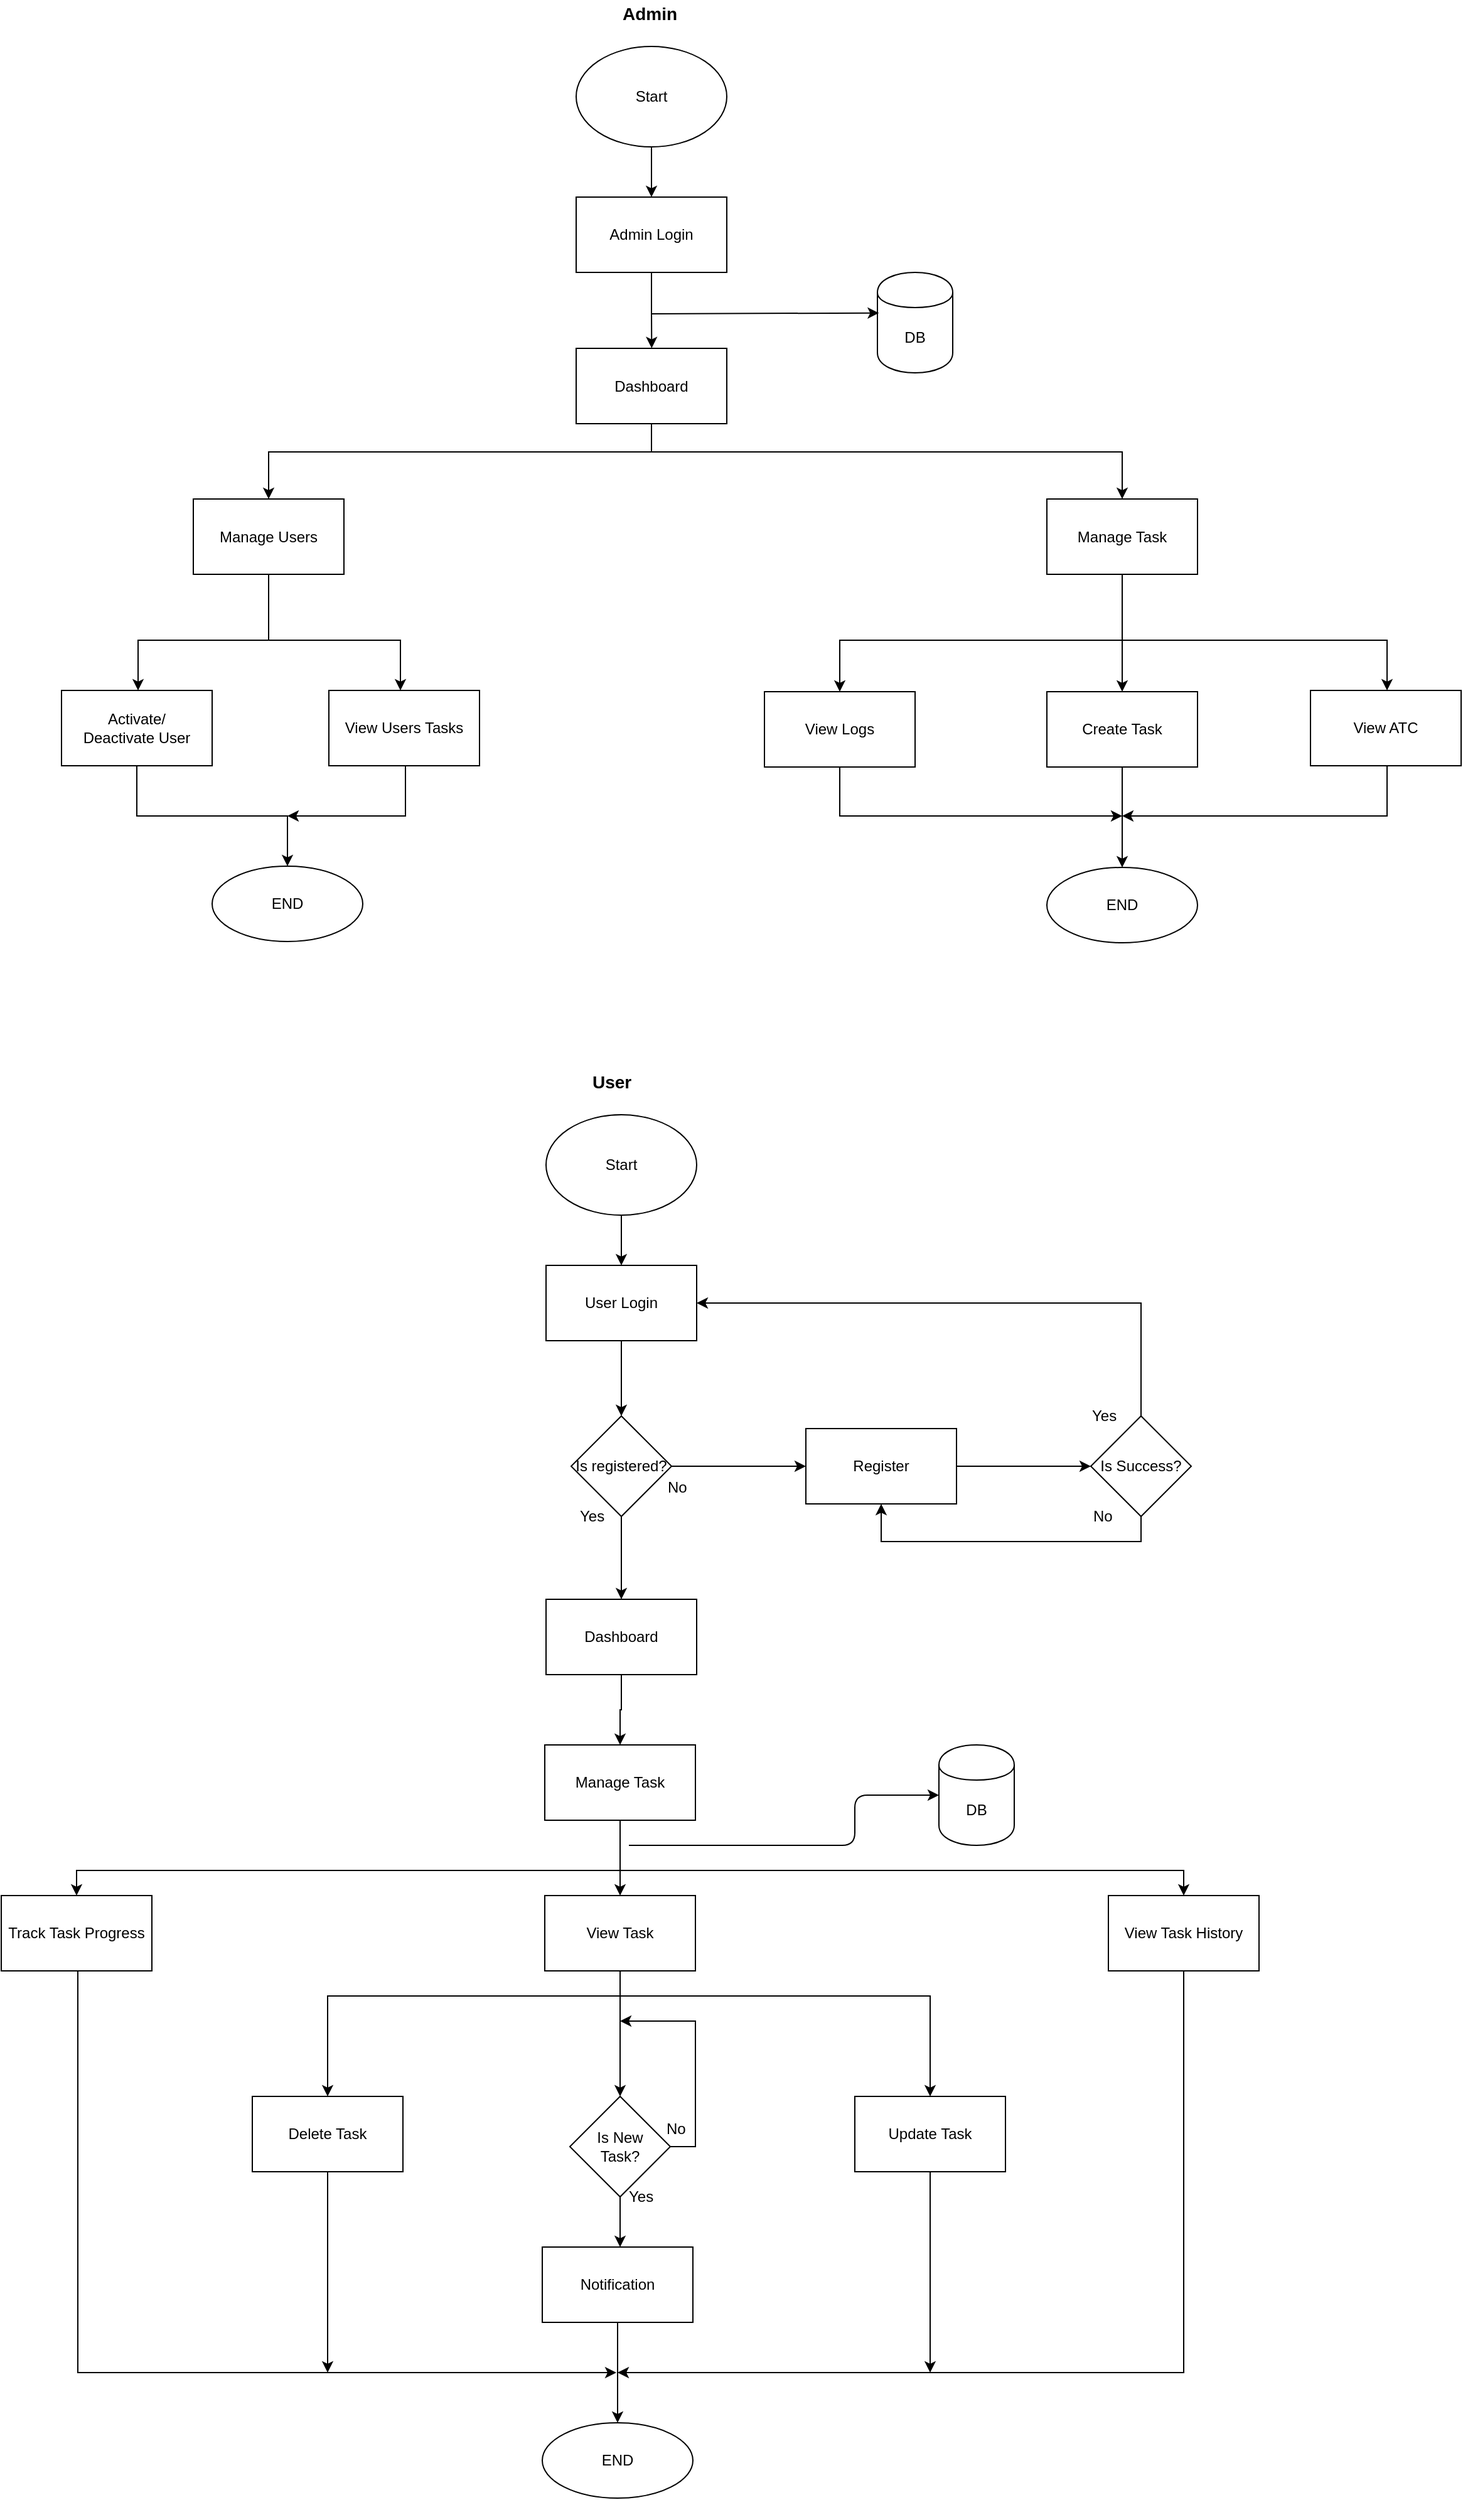 <mxfile version="10.8.4" type="device"><diagram id="RhknaZunSlHA2-RviX2A" name="Page-1"><mxGraphModel dx="2323" dy="1327" grid="1" gridSize="10" guides="1" tooltips="1" connect="1" arrows="1" fold="1" page="1" pageScale="1" pageWidth="827" pageHeight="1169" math="0" shadow="0"><root><mxCell id="0"/><mxCell id="1" parent="0"/><mxCell id="dXsDvhfufo9DUbMeNFYP-1" style="edgeStyle=orthogonalEdgeStyle;rounded=0;orthogonalLoop=1;jettySize=auto;html=1;entryX=0.5;entryY=0;entryDx=0;entryDy=0;" edge="1" parent="1" source="dXsDvhfufo9DUbMeNFYP-2" target="dXsDvhfufo9DUbMeNFYP-4"><mxGeometry relative="1" as="geometry"/></mxCell><mxCell id="dXsDvhfufo9DUbMeNFYP-2" value="Start" style="ellipse;whiteSpace=wrap;html=1;" vertex="1" parent="1"><mxGeometry x="776" y="1138" width="120" height="80" as="geometry"/></mxCell><mxCell id="dXsDvhfufo9DUbMeNFYP-3" style="edgeStyle=orthogonalEdgeStyle;rounded=0;orthogonalLoop=1;jettySize=auto;html=1;entryX=0.5;entryY=0;entryDx=0;entryDy=0;" edge="1" parent="1" source="dXsDvhfufo9DUbMeNFYP-4" target="dXsDvhfufo9DUbMeNFYP-7"><mxGeometry relative="1" as="geometry"/></mxCell><mxCell id="dXsDvhfufo9DUbMeNFYP-4" value="User Login" style="rounded=0;whiteSpace=wrap;html=1;" vertex="1" parent="1"><mxGeometry x="776" y="1258" width="120" height="60" as="geometry"/></mxCell><mxCell id="dXsDvhfufo9DUbMeNFYP-5" style="edgeStyle=orthogonalEdgeStyle;rounded=0;orthogonalLoop=1;jettySize=auto;html=1;entryX=0;entryY=0.5;entryDx=0;entryDy=0;" edge="1" parent="1" source="dXsDvhfufo9DUbMeNFYP-7" target="dXsDvhfufo9DUbMeNFYP-14"><mxGeometry relative="1" as="geometry"/></mxCell><mxCell id="dXsDvhfufo9DUbMeNFYP-116" style="edgeStyle=orthogonalEdgeStyle;rounded=0;orthogonalLoop=1;jettySize=auto;html=1;" edge="1" parent="1" source="dXsDvhfufo9DUbMeNFYP-7" target="dXsDvhfufo9DUbMeNFYP-9"><mxGeometry relative="1" as="geometry"/></mxCell><mxCell id="dXsDvhfufo9DUbMeNFYP-7" value="Is registered?" style="rhombus;whiteSpace=wrap;html=1;" vertex="1" parent="1"><mxGeometry x="796" y="1378" width="80" height="80" as="geometry"/></mxCell><mxCell id="dXsDvhfufo9DUbMeNFYP-8" style="edgeStyle=orthogonalEdgeStyle;rounded=0;orthogonalLoop=1;jettySize=auto;html=1;" edge="1" parent="1" source="dXsDvhfufo9DUbMeNFYP-9" target="dXsDvhfufo9DUbMeNFYP-27"><mxGeometry relative="1" as="geometry"/></mxCell><mxCell id="dXsDvhfufo9DUbMeNFYP-9" value="Dashboard" style="rounded=0;whiteSpace=wrap;html=1;" vertex="1" parent="1"><mxGeometry x="776" y="1524" width="120" height="60" as="geometry"/></mxCell><mxCell id="dXsDvhfufo9DUbMeNFYP-10" value="&lt;font style=&quot;font-size: 14px&quot;&gt;&lt;b&gt;User&lt;/b&gt;&lt;/font&gt;" style="text;html=1;resizable=0;points=[];autosize=1;align=left;verticalAlign=top;spacingTop=-4;" vertex="1" parent="1"><mxGeometry x="811" y="1101" width="50" height="20" as="geometry"/></mxCell><mxCell id="dXsDvhfufo9DUbMeNFYP-11" value="Yes" style="text;html=1;resizable=0;points=[];autosize=1;align=left;verticalAlign=top;spacingTop=-4;" vertex="1" parent="1"><mxGeometry x="801" y="1448" width="40" height="20" as="geometry"/></mxCell><mxCell id="dXsDvhfufo9DUbMeNFYP-12" value="No" style="text;html=1;resizable=0;points=[];autosize=1;align=left;verticalAlign=top;spacingTop=-4;" vertex="1" parent="1"><mxGeometry x="871" y="1425" width="30" height="20" as="geometry"/></mxCell><mxCell id="dXsDvhfufo9DUbMeNFYP-13" style="edgeStyle=orthogonalEdgeStyle;rounded=0;orthogonalLoop=1;jettySize=auto;html=1;entryX=0;entryY=0.5;entryDx=0;entryDy=0;" edge="1" parent="1" source="dXsDvhfufo9DUbMeNFYP-14" target="dXsDvhfufo9DUbMeNFYP-17"><mxGeometry relative="1" as="geometry"/></mxCell><mxCell id="dXsDvhfufo9DUbMeNFYP-14" value="Register" style="rounded=0;whiteSpace=wrap;html=1;" vertex="1" parent="1"><mxGeometry x="983" y="1388" width="120" height="60" as="geometry"/></mxCell><mxCell id="dXsDvhfufo9DUbMeNFYP-15" style="edgeStyle=orthogonalEdgeStyle;rounded=0;orthogonalLoop=1;jettySize=auto;html=1;entryX=0.5;entryY=1;entryDx=0;entryDy=0;" edge="1" parent="1" source="dXsDvhfufo9DUbMeNFYP-17" target="dXsDvhfufo9DUbMeNFYP-14"><mxGeometry relative="1" as="geometry"><Array as="points"><mxPoint x="1250" y="1478"/><mxPoint x="1043" y="1478"/></Array></mxGeometry></mxCell><mxCell id="dXsDvhfufo9DUbMeNFYP-16" style="edgeStyle=orthogonalEdgeStyle;rounded=0;orthogonalLoop=1;jettySize=auto;html=1;entryX=1;entryY=0.5;entryDx=0;entryDy=0;" edge="1" parent="1" source="dXsDvhfufo9DUbMeNFYP-17" target="dXsDvhfufo9DUbMeNFYP-4"><mxGeometry relative="1" as="geometry"><Array as="points"><mxPoint x="1250" y="1288"/></Array></mxGeometry></mxCell><mxCell id="dXsDvhfufo9DUbMeNFYP-17" value="Is Success?" style="rhombus;whiteSpace=wrap;html=1;" vertex="1" parent="1"><mxGeometry x="1210" y="1378" width="80" height="80" as="geometry"/></mxCell><mxCell id="dXsDvhfufo9DUbMeNFYP-18" value="Yes" style="text;html=1;resizable=0;points=[];autosize=1;align=left;verticalAlign=top;spacingTop=-4;" vertex="1" parent="1"><mxGeometry x="1209" y="1368" width="40" height="20" as="geometry"/></mxCell><mxCell id="dXsDvhfufo9DUbMeNFYP-19" value="No" style="text;html=1;resizable=0;points=[];autosize=1;align=left;verticalAlign=top;spacingTop=-4;" vertex="1" parent="1"><mxGeometry x="1210" y="1448" width="30" height="20" as="geometry"/></mxCell><mxCell id="dXsDvhfufo9DUbMeNFYP-20" style="edgeStyle=orthogonalEdgeStyle;rounded=0;orthogonalLoop=1;jettySize=auto;html=1;entryX=0.5;entryY=0;entryDx=0;entryDy=0;" edge="1" parent="1" source="dXsDvhfufo9DUbMeNFYP-23" target="dXsDvhfufo9DUbMeNFYP-38"><mxGeometry relative="1" as="geometry"><Array as="points"><mxPoint x="835" y="1840"/><mxPoint x="602" y="1840"/></Array></mxGeometry></mxCell><mxCell id="dXsDvhfufo9DUbMeNFYP-21" style="edgeStyle=orthogonalEdgeStyle;rounded=0;orthogonalLoop=1;jettySize=auto;html=1;" edge="1" parent="1" source="dXsDvhfufo9DUbMeNFYP-23" target="dXsDvhfufo9DUbMeNFYP-31"><mxGeometry relative="1" as="geometry"><Array as="points"><mxPoint x="835" y="1840"/><mxPoint x="1082" y="1840"/></Array></mxGeometry></mxCell><mxCell id="dXsDvhfufo9DUbMeNFYP-22" style="edgeStyle=orthogonalEdgeStyle;rounded=0;orthogonalLoop=1;jettySize=auto;html=1;entryX=0.5;entryY=0;entryDx=0;entryDy=0;" edge="1" parent="1" source="dXsDvhfufo9DUbMeNFYP-23" target="dXsDvhfufo9DUbMeNFYP-46"><mxGeometry relative="1" as="geometry"/></mxCell><mxCell id="dXsDvhfufo9DUbMeNFYP-23" value="View Task" style="rounded=0;whiteSpace=wrap;html=1;" vertex="1" parent="1"><mxGeometry x="775" y="1760" width="120" height="60" as="geometry"/></mxCell><mxCell id="dXsDvhfufo9DUbMeNFYP-25" style="edgeStyle=orthogonalEdgeStyle;rounded=0;orthogonalLoop=1;jettySize=auto;html=1;entryX=0.5;entryY=0;entryDx=0;entryDy=0;" edge="1" parent="1" source="dXsDvhfufo9DUbMeNFYP-27" target="dXsDvhfufo9DUbMeNFYP-29"><mxGeometry relative="1" as="geometry"><Array as="points"><mxPoint x="835" y="1740"/><mxPoint x="1284" y="1740"/></Array></mxGeometry></mxCell><mxCell id="dXsDvhfufo9DUbMeNFYP-26" style="edgeStyle=orthogonalEdgeStyle;rounded=0;orthogonalLoop=1;jettySize=auto;html=1;entryX=0.5;entryY=0;entryDx=0;entryDy=0;" edge="1" parent="1" source="dXsDvhfufo9DUbMeNFYP-27" target="dXsDvhfufo9DUbMeNFYP-59"><mxGeometry relative="1" as="geometry"><Array as="points"><mxPoint x="835" y="1740"/><mxPoint x="402" y="1740"/></Array></mxGeometry></mxCell><mxCell id="dXsDvhfufo9DUbMeNFYP-120" style="edgeStyle=orthogonalEdgeStyle;rounded=0;orthogonalLoop=1;jettySize=auto;html=1;" edge="1" parent="1" source="dXsDvhfufo9DUbMeNFYP-27" target="dXsDvhfufo9DUbMeNFYP-23"><mxGeometry relative="1" as="geometry"/></mxCell><mxCell id="dXsDvhfufo9DUbMeNFYP-27" value="Manage Task" style="rounded=0;whiteSpace=wrap;html=1;" vertex="1" parent="1"><mxGeometry x="775" y="1640" width="120" height="60" as="geometry"/></mxCell><mxCell id="dXsDvhfufo9DUbMeNFYP-110" style="edgeStyle=orthogonalEdgeStyle;rounded=0;orthogonalLoop=1;jettySize=auto;html=1;" edge="1" parent="1" source="dXsDvhfufo9DUbMeNFYP-29"><mxGeometry relative="1" as="geometry"><mxPoint x="833" y="2140" as="targetPoint"/><Array as="points"><mxPoint x="1284" y="2140"/></Array></mxGeometry></mxCell><mxCell id="dXsDvhfufo9DUbMeNFYP-29" value="View Task History" style="rounded=0;whiteSpace=wrap;html=1;" vertex="1" parent="1"><mxGeometry x="1224" y="1760" width="120" height="60" as="geometry"/></mxCell><mxCell id="dXsDvhfufo9DUbMeNFYP-118" style="edgeStyle=orthogonalEdgeStyle;rounded=0;orthogonalLoop=1;jettySize=auto;html=1;" edge="1" parent="1" source="dXsDvhfufo9DUbMeNFYP-31"><mxGeometry relative="1" as="geometry"><mxPoint x="1082" y="2140" as="targetPoint"/></mxGeometry></mxCell><mxCell id="dXsDvhfufo9DUbMeNFYP-31" value="Update Task" style="rounded=0;whiteSpace=wrap;html=1;" vertex="1" parent="1"><mxGeometry x="1022" y="1920" width="120" height="60" as="geometry"/></mxCell><mxCell id="dXsDvhfufo9DUbMeNFYP-117" style="edgeStyle=orthogonalEdgeStyle;rounded=0;orthogonalLoop=1;jettySize=auto;html=1;" edge="1" parent="1" source="dXsDvhfufo9DUbMeNFYP-38"><mxGeometry relative="1" as="geometry"><mxPoint x="602" y="2140" as="targetPoint"/></mxGeometry></mxCell><mxCell id="dXsDvhfufo9DUbMeNFYP-38" value="Delete Task" style="rounded=0;whiteSpace=wrap;html=1;" vertex="1" parent="1"><mxGeometry x="542" y="1920" width="120" height="60" as="geometry"/></mxCell><mxCell id="dXsDvhfufo9DUbMeNFYP-44" style="edgeStyle=orthogonalEdgeStyle;rounded=0;orthogonalLoop=1;jettySize=auto;html=1;" edge="1" parent="1" source="dXsDvhfufo9DUbMeNFYP-46"><mxGeometry relative="1" as="geometry"><mxPoint x="835" y="2040" as="targetPoint"/></mxGeometry></mxCell><mxCell id="dXsDvhfufo9DUbMeNFYP-45" style="edgeStyle=orthogonalEdgeStyle;rounded=0;orthogonalLoop=1;jettySize=auto;html=1;exitX=1;exitY=0.5;exitDx=0;exitDy=0;" edge="1" parent="1" source="dXsDvhfufo9DUbMeNFYP-46"><mxGeometry relative="1" as="geometry"><mxPoint x="835" y="1860" as="targetPoint"/><Array as="points"><mxPoint x="895" y="1960"/><mxPoint x="895" y="1860"/></Array></mxGeometry></mxCell><mxCell id="dXsDvhfufo9DUbMeNFYP-46" value="Is New&lt;br&gt;Task?" style="rhombus;whiteSpace=wrap;html=1;" vertex="1" parent="1"><mxGeometry x="795" y="1920" width="80" height="80" as="geometry"/></mxCell><mxCell id="dXsDvhfufo9DUbMeNFYP-108" value="" style="edgeStyle=orthogonalEdgeStyle;rounded=0;orthogonalLoop=1;jettySize=auto;html=1;" edge="1" parent="1" source="dXsDvhfufo9DUbMeNFYP-48" target="dXsDvhfufo9DUbMeNFYP-107"><mxGeometry relative="1" as="geometry"/></mxCell><mxCell id="dXsDvhfufo9DUbMeNFYP-48" value="Notification" style="rounded=0;whiteSpace=wrap;html=1;" vertex="1" parent="1"><mxGeometry x="773" y="2040" width="120" height="60" as="geometry"/></mxCell><mxCell id="dXsDvhfufo9DUbMeNFYP-107" value="END" style="ellipse;whiteSpace=wrap;html=1;aspect=fixed;fontFamily=Helvetica;fontSize=12;fontColor=#000000;align=center;strokeColor=#000000;fillColor=#ffffff;" vertex="1" parent="1"><mxGeometry x="773" y="2180" width="120" height="60" as="geometry"/></mxCell><mxCell id="dXsDvhfufo9DUbMeNFYP-49" value="Yes" style="text;html=1;resizable=0;points=[];autosize=1;align=left;verticalAlign=top;spacingTop=-4;" vertex="1" parent="1"><mxGeometry x="840" y="1990" width="40" height="20" as="geometry"/></mxCell><mxCell id="dXsDvhfufo9DUbMeNFYP-50" value="No" style="text;html=1;resizable=0;points=[];autosize=1;align=left;verticalAlign=top;spacingTop=-4;" vertex="1" parent="1"><mxGeometry x="870" y="1936" width="30" height="20" as="geometry"/></mxCell><mxCell id="dXsDvhfufo9DUbMeNFYP-51" value="DB" style="shape=cylinder;whiteSpace=wrap;html=1;boundedLbl=1;backgroundOutline=1;" vertex="1" parent="1"><mxGeometry x="1089" y="1640" width="60" height="80" as="geometry"/></mxCell><mxCell id="dXsDvhfufo9DUbMeNFYP-57" value="" style="endArrow=classic;html=1;entryX=0;entryY=0.5;entryDx=0;entryDy=0;" edge="1" parent="1" target="dXsDvhfufo9DUbMeNFYP-51"><mxGeometry width="50" height="50" relative="1" as="geometry"><mxPoint x="842" y="1720" as="sourcePoint"/><mxPoint x="1032" y="1680" as="targetPoint"/><Array as="points"><mxPoint x="1022" y="1720"/><mxPoint x="1022" y="1680"/></Array></mxGeometry></mxCell><mxCell id="dXsDvhfufo9DUbMeNFYP-109" style="edgeStyle=orthogonalEdgeStyle;rounded=0;orthogonalLoop=1;jettySize=auto;html=1;" edge="1" parent="1" source="dXsDvhfufo9DUbMeNFYP-59"><mxGeometry relative="1" as="geometry"><mxPoint x="832" y="2140" as="targetPoint"/><Array as="points"><mxPoint x="403" y="2140"/></Array></mxGeometry></mxCell><mxCell id="dXsDvhfufo9DUbMeNFYP-59" value="Track Task Progress" style="rounded=0;whiteSpace=wrap;html=1;" vertex="1" parent="1"><mxGeometry x="342" y="1760" width="120" height="60" as="geometry"/></mxCell><mxCell id="dXsDvhfufo9DUbMeNFYP-61" style="edgeStyle=orthogonalEdgeStyle;rounded=0;orthogonalLoop=1;jettySize=auto;html=1;entryX=0.5;entryY=0;entryDx=0;entryDy=0;" edge="1" parent="1" source="dXsDvhfufo9DUbMeNFYP-66" target="dXsDvhfufo9DUbMeNFYP-67"><mxGeometry relative="1" as="geometry"/></mxCell><mxCell id="dXsDvhfufo9DUbMeNFYP-62" style="edgeStyle=orthogonalEdgeStyle;rounded=0;orthogonalLoop=1;jettySize=auto;html=1;entryX=0.5;entryY=0;entryDx=0;entryDy=0;" edge="1" parent="1" source="dXsDvhfufo9DUbMeNFYP-67"><mxGeometry relative="1" as="geometry"><mxPoint x="860.167" y="527.333" as="targetPoint"/></mxGeometry></mxCell><mxCell id="dXsDvhfufo9DUbMeNFYP-63" style="edgeStyle=orthogonalEdgeStyle;rounded=0;orthogonalLoop=1;jettySize=auto;html=1;" edge="1" parent="1" source="dXsDvhfufo9DUbMeNFYP-68" target="dXsDvhfufo9DUbMeNFYP-70"><mxGeometry relative="1" as="geometry"><Array as="points"><mxPoint x="860" y="610"/><mxPoint x="1235" y="610"/></Array></mxGeometry></mxCell><mxCell id="dXsDvhfufo9DUbMeNFYP-64" style="edgeStyle=orthogonalEdgeStyle;rounded=0;orthogonalLoop=1;jettySize=auto;html=1;entryX=0.5;entryY=0;entryDx=0;entryDy=0;" edge="1" parent="1" source="dXsDvhfufo9DUbMeNFYP-70" target="dXsDvhfufo9DUbMeNFYP-72"><mxGeometry relative="1" as="geometry"><mxPoint x="1235" y="767.5" as="targetPoint"/></mxGeometry></mxCell><mxCell id="dXsDvhfufo9DUbMeNFYP-66" value="Start" style="ellipse;whiteSpace=wrap;html=1;" vertex="1" parent="1"><mxGeometry x="800" y="287" width="120" height="80" as="geometry"/></mxCell><mxCell id="dXsDvhfufo9DUbMeNFYP-67" value="Admin Login" style="rounded=0;whiteSpace=wrap;html=1;" vertex="1" parent="1"><mxGeometry x="800" y="407" width="120" height="60" as="geometry"/></mxCell><mxCell id="dXsDvhfufo9DUbMeNFYP-98" value="" style="edgeStyle=orthogonalEdgeStyle;rounded=0;orthogonalLoop=1;jettySize=auto;html=1;" edge="1" parent="1" source="dXsDvhfufo9DUbMeNFYP-68" target="dXsDvhfufo9DUbMeNFYP-97"><mxGeometry relative="1" as="geometry"><Array as="points"><mxPoint x="860" y="610"/><mxPoint x="555" y="610"/></Array></mxGeometry></mxCell><mxCell id="dXsDvhfufo9DUbMeNFYP-68" value="Dashboard" style="rounded=0;whiteSpace=wrap;html=1;" vertex="1" parent="1"><mxGeometry x="800" y="527.5" width="120" height="60" as="geometry"/></mxCell><mxCell id="dXsDvhfufo9DUbMeNFYP-101" value="" style="edgeStyle=orthogonalEdgeStyle;rounded=0;orthogonalLoop=1;jettySize=auto;html=1;" edge="1" parent="1" source="dXsDvhfufo9DUbMeNFYP-97" target="dXsDvhfufo9DUbMeNFYP-100"><mxGeometry relative="1" as="geometry"><Array as="points"><mxPoint x="555" y="760"/><mxPoint x="451" y="760"/></Array></mxGeometry></mxCell><mxCell id="dXsDvhfufo9DUbMeNFYP-103" value="" style="edgeStyle=orthogonalEdgeStyle;rounded=0;orthogonalLoop=1;jettySize=auto;html=1;" edge="1" parent="1" source="dXsDvhfufo9DUbMeNFYP-97" target="dXsDvhfufo9DUbMeNFYP-102"><mxGeometry relative="1" as="geometry"><Array as="points"><mxPoint x="555" y="760"/><mxPoint x="660" y="760"/></Array></mxGeometry></mxCell><mxCell id="dXsDvhfufo9DUbMeNFYP-97" value="Manage Users" style="rounded=0;whiteSpace=wrap;html=1;" vertex="1" parent="1"><mxGeometry x="495" y="647.5" width="120" height="60" as="geometry"/></mxCell><mxCell id="dXsDvhfufo9DUbMeNFYP-106" style="edgeStyle=orthogonalEdgeStyle;rounded=0;orthogonalLoop=1;jettySize=auto;html=1;" edge="1" parent="1" source="dXsDvhfufo9DUbMeNFYP-102"><mxGeometry relative="1" as="geometry"><mxPoint x="570" y="900" as="targetPoint"/><Array as="points"><mxPoint x="664" y="900"/></Array></mxGeometry></mxCell><mxCell id="dXsDvhfufo9DUbMeNFYP-102" value="View Users Tasks&lt;br&gt;" style="rounded=0;whiteSpace=wrap;html=1;" vertex="1" parent="1"><mxGeometry x="603" y="800" width="120" height="60" as="geometry"/></mxCell><mxCell id="dXsDvhfufo9DUbMeNFYP-105" value="" style="edgeStyle=orthogonalEdgeStyle;rounded=0;orthogonalLoop=1;jettySize=auto;html=1;" edge="1" parent="1" source="dXsDvhfufo9DUbMeNFYP-100" target="dXsDvhfufo9DUbMeNFYP-104"><mxGeometry relative="1" as="geometry"/></mxCell><mxCell id="dXsDvhfufo9DUbMeNFYP-100" value="Activate/&lt;br&gt;Deactivate User" style="rounded=0;whiteSpace=wrap;html=1;" vertex="1" parent="1"><mxGeometry x="390" y="800" width="120" height="60" as="geometry"/></mxCell><mxCell id="dXsDvhfufo9DUbMeNFYP-104" value="END" style="ellipse;whiteSpace=wrap;html=1;aspect=fixed;fontFamily=Helvetica;fontSize=12;fontColor=#000000;align=center;strokeColor=#000000;fillColor=#ffffff;" vertex="1" parent="1"><mxGeometry x="510" y="940" width="120" height="60" as="geometry"/></mxCell><mxCell id="dXsDvhfufo9DUbMeNFYP-69" value="&lt;font style=&quot;font-size: 14px&quot;&gt;&lt;b&gt;Admin&lt;/b&gt;&lt;/font&gt;" style="text;html=1;resizable=0;points=[];autosize=1;align=left;verticalAlign=top;spacingTop=-4;" vertex="1" parent="1"><mxGeometry x="835" y="250" width="60" height="20" as="geometry"/></mxCell><mxCell id="dXsDvhfufo9DUbMeNFYP-81" value="" style="edgeStyle=orthogonalEdgeStyle;rounded=0;orthogonalLoop=1;jettySize=auto;html=1;" edge="1" parent="1" source="dXsDvhfufo9DUbMeNFYP-70" target="dXsDvhfufo9DUbMeNFYP-80"><mxGeometry relative="1" as="geometry"><Array as="points"><mxPoint x="1235" y="760"/><mxPoint x="1010" y="760"/></Array></mxGeometry></mxCell><mxCell id="dXsDvhfufo9DUbMeNFYP-85" value="" style="edgeStyle=orthogonalEdgeStyle;rounded=0;orthogonalLoop=1;jettySize=auto;html=1;" edge="1" parent="1" source="dXsDvhfufo9DUbMeNFYP-70" target="dXsDvhfufo9DUbMeNFYP-84"><mxGeometry relative="1" as="geometry"><Array as="points"><mxPoint x="1235" y="760"/><mxPoint x="1446" y="760"/></Array></mxGeometry></mxCell><mxCell id="dXsDvhfufo9DUbMeNFYP-70" value="Manage Task" style="rounded=0;whiteSpace=wrap;html=1;" vertex="1" parent="1"><mxGeometry x="1175" y="647.5" width="120" height="60" as="geometry"/></mxCell><mxCell id="dXsDvhfufo9DUbMeNFYP-94" style="edgeStyle=orthogonalEdgeStyle;rounded=0;orthogonalLoop=1;jettySize=auto;html=1;" edge="1" parent="1" source="dXsDvhfufo9DUbMeNFYP-84"><mxGeometry relative="1" as="geometry"><mxPoint x="1235" y="900" as="targetPoint"/><Array as="points"><mxPoint x="1446" y="900"/></Array></mxGeometry></mxCell><mxCell id="dXsDvhfufo9DUbMeNFYP-84" value="View ATC" style="rounded=0;whiteSpace=wrap;html=1;" vertex="1" parent="1"><mxGeometry x="1385" y="800" width="120" height="60" as="geometry"/></mxCell><mxCell id="dXsDvhfufo9DUbMeNFYP-93" style="edgeStyle=orthogonalEdgeStyle;rounded=0;orthogonalLoop=1;jettySize=auto;html=1;" edge="1" parent="1" source="dXsDvhfufo9DUbMeNFYP-80"><mxGeometry relative="1" as="geometry"><mxPoint x="1235" y="900" as="targetPoint"/><Array as="points"><mxPoint x="1010" y="900"/></Array></mxGeometry></mxCell><mxCell id="dXsDvhfufo9DUbMeNFYP-80" value="View Logs" style="rounded=0;whiteSpace=wrap;html=1;" vertex="1" parent="1"><mxGeometry x="950" y="801" width="120" height="60" as="geometry"/></mxCell><mxCell id="dXsDvhfufo9DUbMeNFYP-71" value="DB" style="shape=cylinder;whiteSpace=wrap;html=1;boundedLbl=1;backgroundOutline=1;" vertex="1" parent="1"><mxGeometry x="1040" y="467" width="60" height="80" as="geometry"/></mxCell><mxCell id="dXsDvhfufo9DUbMeNFYP-92" value="" style="edgeStyle=orthogonalEdgeStyle;rounded=0;orthogonalLoop=1;jettySize=auto;html=1;" edge="1" parent="1" source="dXsDvhfufo9DUbMeNFYP-72" target="dXsDvhfufo9DUbMeNFYP-91"><mxGeometry relative="1" as="geometry"/></mxCell><mxCell id="dXsDvhfufo9DUbMeNFYP-72" value="Create Task" style="rounded=0;whiteSpace=wrap;html=1;" vertex="1" parent="1"><mxGeometry x="1175" y="801" width="120" height="60" as="geometry"/></mxCell><mxCell id="dXsDvhfufo9DUbMeNFYP-91" value="END" style="ellipse;whiteSpace=wrap;html=1;aspect=fixed;fontFamily=Helvetica;fontSize=12;fontColor=#000000;align=center;strokeColor=#000000;fillColor=#ffffff;" vertex="1" parent="1"><mxGeometry x="1175" y="941" width="120" height="60" as="geometry"/></mxCell><mxCell id="dXsDvhfufo9DUbMeNFYP-96" value="" style="endArrow=classic;html=1;entryX=0.02;entryY=0.404;entryDx=0;entryDy=0;entryPerimeter=0;" edge="1" parent="1" target="dXsDvhfufo9DUbMeNFYP-71"><mxGeometry width="50" height="50" relative="1" as="geometry"><mxPoint x="860" y="500" as="sourcePoint"/><mxPoint x="910" y="450" as="targetPoint"/></mxGeometry></mxCell></root></mxGraphModel></diagram></mxfile>